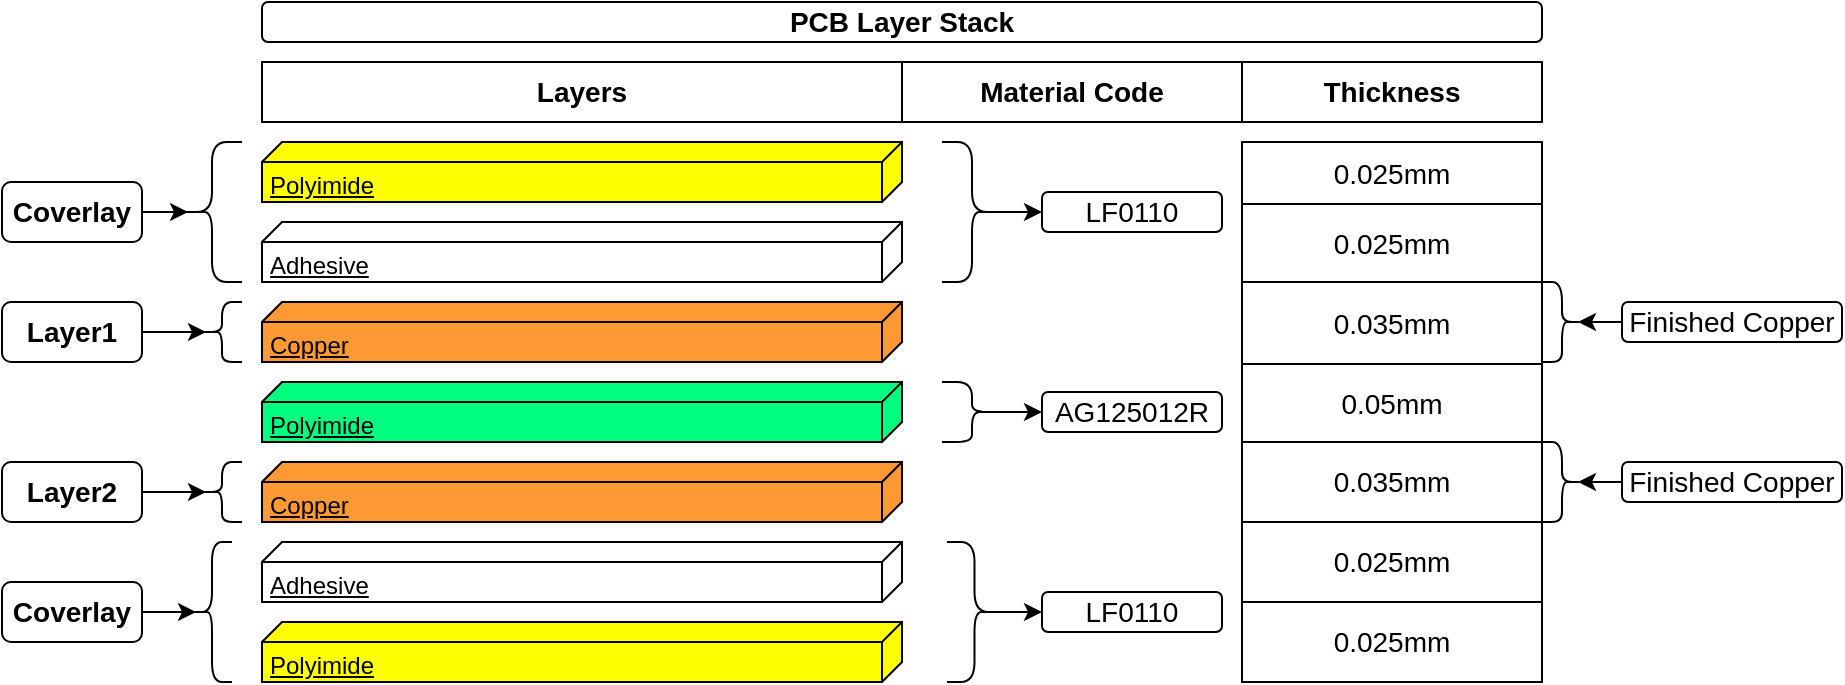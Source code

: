 <mxfile version="19.0.3" type="device"><diagram id="L3yjX5gbWD5hoNmATNxw" name="Page-1"><mxGraphModel dx="1278" dy="649" grid="1" gridSize="10" guides="1" tooltips="1" connect="1" arrows="1" fold="1" page="1" pageScale="1" pageWidth="1600" pageHeight="1200" math="0" shadow="0"><root><mxCell id="0"/><mxCell id="1" parent="0"/><mxCell id="v72u69S4gU-zFDKQ9_0Q-1" value="Polyimide" style="verticalAlign=top;align=left;spacingTop=8;spacingLeft=2;spacingRight=12;shape=cube;size=10;direction=south;fontStyle=4;html=1;fillColor=#FFFF00;" vertex="1" parent="1"><mxGeometry x="200" y="190" width="320" height="30" as="geometry"/></mxCell><mxCell id="v72u69S4gU-zFDKQ9_0Q-2" value="Polyimide" style="verticalAlign=top;align=left;spacingTop=8;spacingLeft=2;spacingRight=12;shape=cube;size=10;direction=south;fontStyle=4;html=1;fillColor=#FFFF00;" vertex="1" parent="1"><mxGeometry x="200" y="430" width="320" height="30" as="geometry"/></mxCell><mxCell id="v72u69S4gU-zFDKQ9_0Q-3" value="Adhesive" style="verticalAlign=top;align=left;spacingTop=8;spacingLeft=2;spacingRight=12;shape=cube;size=10;direction=south;fontStyle=4;html=1;" vertex="1" parent="1"><mxGeometry x="200" y="390" width="320" height="30" as="geometry"/></mxCell><mxCell id="v72u69S4gU-zFDKQ9_0Q-4" value="Copper" style="verticalAlign=top;align=left;spacingTop=8;spacingLeft=2;spacingRight=12;shape=cube;size=10;direction=south;fontStyle=4;html=1;fillColor=#FF9933;" vertex="1" parent="1"><mxGeometry x="200" y="350" width="320" height="30" as="geometry"/></mxCell><mxCell id="v72u69S4gU-zFDKQ9_0Q-5" value="Polyimide" style="verticalAlign=top;align=left;spacingTop=8;spacingLeft=2;spacingRight=12;shape=cube;size=10;direction=south;fontStyle=4;html=1;fillColor=#00FF80;" vertex="1" parent="1"><mxGeometry x="200" y="310" width="320" height="30" as="geometry"/></mxCell><mxCell id="v72u69S4gU-zFDKQ9_0Q-6" value="Copper" style="verticalAlign=top;align=left;spacingTop=8;spacingLeft=2;spacingRight=12;shape=cube;size=10;direction=south;fontStyle=4;html=1;fillColor=#FF9933;" vertex="1" parent="1"><mxGeometry x="200" y="270" width="320" height="30" as="geometry"/></mxCell><mxCell id="v72u69S4gU-zFDKQ9_0Q-7" value="Adhesive" style="verticalAlign=top;align=left;spacingTop=8;spacingLeft=2;spacingRight=12;shape=cube;size=10;direction=south;fontStyle=4;html=1;" vertex="1" parent="1"><mxGeometry x="200" y="230" width="320" height="30" as="geometry"/></mxCell><mxCell id="v72u69S4gU-zFDKQ9_0Q-11" value="" style="shape=curlyBracket;whiteSpace=wrap;html=1;rounded=1;" vertex="1" parent="1"><mxGeometry x="160" y="190" width="30" height="70" as="geometry"/></mxCell><mxCell id="v72u69S4gU-zFDKQ9_0Q-13" style="edgeStyle=orthogonalEdgeStyle;rounded=0;orthogonalLoop=1;jettySize=auto;html=1;exitX=1;exitY=0.5;exitDx=0;exitDy=0;entryX=0.1;entryY=0.5;entryDx=0;entryDy=0;entryPerimeter=0;fontSize=14;" edge="1" parent="1" target="v72u69S4gU-zFDKQ9_0Q-11"><mxGeometry relative="1" as="geometry"><mxPoint x="140" y="225" as="sourcePoint"/></mxGeometry></mxCell><mxCell id="v72u69S4gU-zFDKQ9_0Q-14" value="" style="shape=curlyBracket;whiteSpace=wrap;html=1;rounded=1;fontSize=14;" vertex="1" parent="1"><mxGeometry x="170" y="270" width="20" height="30" as="geometry"/></mxCell><mxCell id="v72u69S4gU-zFDKQ9_0Q-16" style="edgeStyle=orthogonalEdgeStyle;rounded=0;orthogonalLoop=1;jettySize=auto;html=1;exitX=1;exitY=0.5;exitDx=0;exitDy=0;entryX=0.1;entryY=0.5;entryDx=0;entryDy=0;entryPerimeter=0;fontSize=14;" edge="1" parent="1" target="v72u69S4gU-zFDKQ9_0Q-14"><mxGeometry relative="1" as="geometry"><mxPoint x="140" y="285" as="sourcePoint"/></mxGeometry></mxCell><mxCell id="v72u69S4gU-zFDKQ9_0Q-17" value="" style="shape=curlyBracket;whiteSpace=wrap;html=1;rounded=1;fontSize=14;" vertex="1" parent="1"><mxGeometry x="170" y="350" width="20" height="30" as="geometry"/></mxCell><mxCell id="v72u69S4gU-zFDKQ9_0Q-19" style="edgeStyle=orthogonalEdgeStyle;rounded=0;orthogonalLoop=1;jettySize=auto;html=1;exitX=1;exitY=0.5;exitDx=0;exitDy=0;entryX=0.1;entryY=0.5;entryDx=0;entryDy=0;entryPerimeter=0;fontSize=14;" edge="1" parent="1" target="v72u69S4gU-zFDKQ9_0Q-17"><mxGeometry relative="1" as="geometry"><mxPoint x="140" y="365" as="sourcePoint"/></mxGeometry></mxCell><mxCell id="v72u69S4gU-zFDKQ9_0Q-20" value="" style="shape=curlyBracket;whiteSpace=wrap;html=1;rounded=1;fontSize=14;" vertex="1" parent="1"><mxGeometry x="165" y="390" width="20" height="70" as="geometry"/></mxCell><mxCell id="v72u69S4gU-zFDKQ9_0Q-22" style="edgeStyle=orthogonalEdgeStyle;rounded=0;orthogonalLoop=1;jettySize=auto;html=1;exitX=1;exitY=0.5;exitDx=0;exitDy=0;entryX=0.1;entryY=0.5;entryDx=0;entryDy=0;entryPerimeter=0;fontSize=14;" edge="1" parent="1" target="v72u69S4gU-zFDKQ9_0Q-20"><mxGeometry relative="1" as="geometry"><mxPoint x="140" y="425" as="sourcePoint"/></mxGeometry></mxCell><mxCell id="v72u69S4gU-zFDKQ9_0Q-26" style="edgeStyle=orthogonalEdgeStyle;rounded=0;orthogonalLoop=1;jettySize=auto;html=1;exitX=0.1;exitY=0.5;exitDx=0;exitDy=0;exitPerimeter=0;entryX=0;entryY=0.5;entryDx=0;entryDy=0;fontSize=14;" edge="1" parent="1" source="v72u69S4gU-zFDKQ9_0Q-24" target="v72u69S4gU-zFDKQ9_0Q-25"><mxGeometry relative="1" as="geometry"/></mxCell><mxCell id="v72u69S4gU-zFDKQ9_0Q-24" value="" style="shape=curlyBracket;whiteSpace=wrap;html=1;rounded=1;flipH=1;fontSize=14;fillColor=#336600;" vertex="1" parent="1"><mxGeometry x="540" y="190" width="30" height="70" as="geometry"/></mxCell><mxCell id="v72u69S4gU-zFDKQ9_0Q-25" value="LF0110" style="rounded=1;whiteSpace=wrap;html=1;fontSize=14;fillColor=#FFFFFF;" vertex="1" parent="1"><mxGeometry x="590" y="215" width="90" height="20" as="geometry"/></mxCell><mxCell id="v72u69S4gU-zFDKQ9_0Q-29" style="edgeStyle=orthogonalEdgeStyle;rounded=0;orthogonalLoop=1;jettySize=auto;html=1;exitX=0.1;exitY=0.5;exitDx=0;exitDy=0;exitPerimeter=0;entryX=0;entryY=0.5;entryDx=0;entryDy=0;fontSize=14;" edge="1" parent="1" source="v72u69S4gU-zFDKQ9_0Q-27" target="v72u69S4gU-zFDKQ9_0Q-28"><mxGeometry relative="1" as="geometry"/></mxCell><mxCell id="v72u69S4gU-zFDKQ9_0Q-27" value="" style="shape=curlyBracket;whiteSpace=wrap;html=1;rounded=1;flipH=1;fontSize=14;fillColor=#FFFFFF;" vertex="1" parent="1"><mxGeometry x="540" y="310" width="30" height="30" as="geometry"/></mxCell><mxCell id="v72u69S4gU-zFDKQ9_0Q-28" value="AG125012R" style="rounded=1;whiteSpace=wrap;html=1;fontSize=14;fillColor=#FFFFFF;" vertex="1" parent="1"><mxGeometry x="590" y="315" width="90" height="20" as="geometry"/></mxCell><mxCell id="v72u69S4gU-zFDKQ9_0Q-32" style="edgeStyle=orthogonalEdgeStyle;rounded=0;orthogonalLoop=1;jettySize=auto;html=1;exitX=0.1;exitY=0.5;exitDx=0;exitDy=0;exitPerimeter=0;entryX=0;entryY=0.5;entryDx=0;entryDy=0;fontSize=14;" edge="1" parent="1" source="v72u69S4gU-zFDKQ9_0Q-30" target="v72u69S4gU-zFDKQ9_0Q-31"><mxGeometry relative="1" as="geometry"/></mxCell><mxCell id="v72u69S4gU-zFDKQ9_0Q-30" value="" style="shape=curlyBracket;whiteSpace=wrap;html=1;rounded=1;flipH=1;fontSize=14;fillColor=#FFFFFF;" vertex="1" parent="1"><mxGeometry x="542.5" y="390" width="27.5" height="70" as="geometry"/></mxCell><mxCell id="v72u69S4gU-zFDKQ9_0Q-31" value="LF0110" style="rounded=1;whiteSpace=wrap;html=1;fontSize=14;fillColor=#FFFFFF;" vertex="1" parent="1"><mxGeometry x="590" y="415" width="90" height="20" as="geometry"/></mxCell><mxCell id="v72u69S4gU-zFDKQ9_0Q-34" value="" style="shape=table;startSize=0;container=1;collapsible=0;childLayout=tableLayout;fontSize=14;fillColor=#FFFFFF;" vertex="1" parent="1"><mxGeometry x="690" y="190" width="150" height="270" as="geometry"/></mxCell><mxCell id="v72u69S4gU-zFDKQ9_0Q-35" value="" style="shape=tableRow;horizontal=0;startSize=0;swimlaneHead=0;swimlaneBody=0;top=0;left=0;bottom=0;right=0;collapsible=0;dropTarget=0;fillColor=none;points=[[0,0.5],[1,0.5]];portConstraint=eastwest;fontSize=14;" vertex="1" parent="v72u69S4gU-zFDKQ9_0Q-34"><mxGeometry width="150" height="31" as="geometry"/></mxCell><mxCell id="v72u69S4gU-zFDKQ9_0Q-36" value="0.025mm" style="shape=partialRectangle;html=1;whiteSpace=wrap;connectable=0;overflow=hidden;fillColor=none;top=0;left=0;bottom=0;right=0;pointerEvents=1;fontSize=14;" vertex="1" parent="v72u69S4gU-zFDKQ9_0Q-35"><mxGeometry width="150" height="31" as="geometry"><mxRectangle width="150" height="31" as="alternateBounds"/></mxGeometry></mxCell><mxCell id="v72u69S4gU-zFDKQ9_0Q-37" value="" style="shape=tableRow;horizontal=0;startSize=0;swimlaneHead=0;swimlaneBody=0;top=0;left=0;bottom=0;right=0;collapsible=0;dropTarget=0;fillColor=none;points=[[0,0.5],[1,0.5]];portConstraint=eastwest;fontSize=14;" vertex="1" parent="v72u69S4gU-zFDKQ9_0Q-34"><mxGeometry y="31" width="150" height="39" as="geometry"/></mxCell><mxCell id="v72u69S4gU-zFDKQ9_0Q-38" value="0.025mm" style="shape=partialRectangle;html=1;whiteSpace=wrap;connectable=0;overflow=hidden;fillColor=none;top=0;left=0;bottom=0;right=0;pointerEvents=1;fontSize=14;" vertex="1" parent="v72u69S4gU-zFDKQ9_0Q-37"><mxGeometry width="150" height="39" as="geometry"><mxRectangle width="150" height="39" as="alternateBounds"/></mxGeometry></mxCell><mxCell id="v72u69S4gU-zFDKQ9_0Q-39" value="" style="shape=tableRow;horizontal=0;startSize=0;swimlaneHead=0;swimlaneBody=0;top=0;left=0;bottom=0;right=0;collapsible=0;dropTarget=0;fillColor=none;points=[[0,0.5],[1,0.5]];portConstraint=eastwest;fontSize=14;" vertex="1" parent="v72u69S4gU-zFDKQ9_0Q-34"><mxGeometry y="70" width="150" height="41" as="geometry"/></mxCell><mxCell id="v72u69S4gU-zFDKQ9_0Q-40" value="0.035mm" style="shape=partialRectangle;html=1;whiteSpace=wrap;connectable=0;overflow=hidden;fillColor=none;top=0;left=0;bottom=0;right=0;pointerEvents=1;fontSize=14;" vertex="1" parent="v72u69S4gU-zFDKQ9_0Q-39"><mxGeometry width="150" height="41" as="geometry"><mxRectangle width="150" height="41" as="alternateBounds"/></mxGeometry></mxCell><mxCell id="v72u69S4gU-zFDKQ9_0Q-41" value="" style="shape=tableRow;horizontal=0;startSize=0;swimlaneHead=0;swimlaneBody=0;top=0;left=0;bottom=0;right=0;collapsible=0;dropTarget=0;fillColor=none;points=[[0,0.5],[1,0.5]];portConstraint=eastwest;fontSize=14;" vertex="1" parent="v72u69S4gU-zFDKQ9_0Q-34"><mxGeometry y="111" width="150" height="39" as="geometry"/></mxCell><mxCell id="v72u69S4gU-zFDKQ9_0Q-42" value="0.05mm" style="shape=partialRectangle;html=1;whiteSpace=wrap;connectable=0;overflow=hidden;fillColor=none;top=0;left=0;bottom=0;right=0;pointerEvents=1;fontSize=14;" vertex="1" parent="v72u69S4gU-zFDKQ9_0Q-41"><mxGeometry width="150" height="39" as="geometry"><mxRectangle width="150" height="39" as="alternateBounds"/></mxGeometry></mxCell><mxCell id="v72u69S4gU-zFDKQ9_0Q-43" value="" style="shape=tableRow;horizontal=0;startSize=0;swimlaneHead=0;swimlaneBody=0;top=0;left=0;bottom=0;right=0;collapsible=0;dropTarget=0;fillColor=none;points=[[0,0.5],[1,0.5]];portConstraint=eastwest;fontSize=14;" vertex="1" parent="v72u69S4gU-zFDKQ9_0Q-34"><mxGeometry y="150" width="150" height="40" as="geometry"/></mxCell><mxCell id="v72u69S4gU-zFDKQ9_0Q-44" value="0.035mm" style="shape=partialRectangle;html=1;whiteSpace=wrap;connectable=0;overflow=hidden;fillColor=none;top=0;left=0;bottom=0;right=0;pointerEvents=1;fontSize=14;" vertex="1" parent="v72u69S4gU-zFDKQ9_0Q-43"><mxGeometry width="150" height="40" as="geometry"><mxRectangle width="150" height="40" as="alternateBounds"/></mxGeometry></mxCell><mxCell id="v72u69S4gU-zFDKQ9_0Q-45" value="" style="shape=tableRow;horizontal=0;startSize=0;swimlaneHead=0;swimlaneBody=0;top=0;left=0;bottom=0;right=0;collapsible=0;dropTarget=0;fillColor=none;points=[[0,0.5],[1,0.5]];portConstraint=eastwest;fontSize=14;" vertex="1" parent="v72u69S4gU-zFDKQ9_0Q-34"><mxGeometry y="190" width="150" height="40" as="geometry"/></mxCell><mxCell id="v72u69S4gU-zFDKQ9_0Q-46" value="0.025mm" style="shape=partialRectangle;html=1;whiteSpace=wrap;connectable=0;overflow=hidden;fillColor=none;top=0;left=0;bottom=0;right=0;pointerEvents=1;fontSize=14;" vertex="1" parent="v72u69S4gU-zFDKQ9_0Q-45"><mxGeometry width="150" height="40" as="geometry"><mxRectangle width="150" height="40" as="alternateBounds"/></mxGeometry></mxCell><mxCell id="v72u69S4gU-zFDKQ9_0Q-47" value="" style="shape=tableRow;horizontal=0;startSize=0;swimlaneHead=0;swimlaneBody=0;top=0;left=0;bottom=0;right=0;collapsible=0;dropTarget=0;fillColor=none;points=[[0,0.5],[1,0.5]];portConstraint=eastwest;fontSize=14;" vertex="1" parent="v72u69S4gU-zFDKQ9_0Q-34"><mxGeometry y="230" width="150" height="40" as="geometry"/></mxCell><mxCell id="v72u69S4gU-zFDKQ9_0Q-48" value="0.025mm" style="shape=partialRectangle;html=1;whiteSpace=wrap;connectable=0;overflow=hidden;fillColor=none;top=0;left=0;bottom=0;right=0;pointerEvents=1;fontSize=14;" vertex="1" parent="v72u69S4gU-zFDKQ9_0Q-47"><mxGeometry width="150" height="40" as="geometry"><mxRectangle width="150" height="40" as="alternateBounds"/></mxGeometry></mxCell><mxCell id="v72u69S4gU-zFDKQ9_0Q-50" value="&lt;b&gt;PCB Layer Stack&lt;/b&gt;" style="rounded=1;whiteSpace=wrap;html=1;fontSize=14;fillColor=#FFFFFF;" vertex="1" parent="1"><mxGeometry x="200" y="120" width="640" height="20" as="geometry"/></mxCell><mxCell id="v72u69S4gU-zFDKQ9_0Q-54" style="edgeStyle=orthogonalEdgeStyle;rounded=0;orthogonalLoop=1;jettySize=auto;html=1;exitX=0;exitY=0.5;exitDx=0;exitDy=0;entryX=0.1;entryY=0.5;entryDx=0;entryDy=0;entryPerimeter=0;fontSize=14;" edge="1" parent="1" target="v72u69S4gU-zFDKQ9_0Q-52"><mxGeometry relative="1" as="geometry"><mxPoint x="880" y="280" as="sourcePoint"/></mxGeometry></mxCell><mxCell id="v72u69S4gU-zFDKQ9_0Q-52" value="" style="shape=curlyBracket;whiteSpace=wrap;html=1;rounded=1;flipH=1;fontSize=14;fillColor=#FFFFFF;" vertex="1" parent="1"><mxGeometry x="840" y="260" width="20" height="40" as="geometry"/></mxCell><mxCell id="v72u69S4gU-zFDKQ9_0Q-58" value="&lt;b&gt;Coverlay&lt;/b&gt;" style="rounded=1;whiteSpace=wrap;html=1;fontSize=14;fillColor=#FFFFFF;" vertex="1" parent="1"><mxGeometry x="70" y="210" width="70" height="30" as="geometry"/></mxCell><mxCell id="v72u69S4gU-zFDKQ9_0Q-59" value="&lt;b&gt;Layer1&lt;/b&gt;" style="rounded=1;whiteSpace=wrap;html=1;fontSize=14;fillColor=#FFFFFF;" vertex="1" parent="1"><mxGeometry x="70" y="270" width="70" height="30" as="geometry"/></mxCell><mxCell id="v72u69S4gU-zFDKQ9_0Q-60" value="&lt;b&gt;Layer2&lt;/b&gt;" style="rounded=1;whiteSpace=wrap;html=1;fontSize=14;fillColor=#FFFFFF;" vertex="1" parent="1"><mxGeometry x="70" y="350" width="70" height="30" as="geometry"/></mxCell><mxCell id="v72u69S4gU-zFDKQ9_0Q-61" value="&lt;b&gt;Coverlay&lt;/b&gt;" style="rounded=1;whiteSpace=wrap;html=1;fontSize=14;fillColor=#FFFFFF;" vertex="1" parent="1"><mxGeometry x="70" y="410" width="70" height="30" as="geometry"/></mxCell><mxCell id="v72u69S4gU-zFDKQ9_0Q-62" value="" style="shape=curlyBracket;whiteSpace=wrap;html=1;rounded=1;flipH=1;fontSize=14;fillColor=#FFFFFF;" vertex="1" parent="1"><mxGeometry x="840" y="340" width="20" height="40" as="geometry"/></mxCell><mxCell id="v72u69S4gU-zFDKQ9_0Q-63" value="Finished Copper" style="rounded=1;whiteSpace=wrap;html=1;fontSize=14;fillColor=#FFFFFF;" vertex="1" parent="1"><mxGeometry x="880" y="270" width="110" height="20" as="geometry"/></mxCell><mxCell id="v72u69S4gU-zFDKQ9_0Q-64" style="edgeStyle=orthogonalEdgeStyle;rounded=0;orthogonalLoop=1;jettySize=auto;html=1;exitX=0;exitY=0.5;exitDx=0;exitDy=0;entryX=0.1;entryY=0.5;entryDx=0;entryDy=0;entryPerimeter=0;fontSize=14;" edge="1" parent="1"><mxGeometry relative="1" as="geometry"><mxPoint x="880" y="360" as="sourcePoint"/><mxPoint x="858" y="360" as="targetPoint"/></mxGeometry></mxCell><mxCell id="v72u69S4gU-zFDKQ9_0Q-65" value="Finished Copper" style="rounded=1;whiteSpace=wrap;html=1;fontSize=14;fillColor=#FFFFFF;" vertex="1" parent="1"><mxGeometry x="880" y="350" width="110" height="20" as="geometry"/></mxCell><mxCell id="v72u69S4gU-zFDKQ9_0Q-71" value="" style="shape=table;startSize=0;container=1;collapsible=0;childLayout=tableLayout;fontSize=14;fillColor=#FFFFFF;" vertex="1" parent="1"><mxGeometry x="200" y="150" width="640" height="30" as="geometry"/></mxCell><mxCell id="v72u69S4gU-zFDKQ9_0Q-72" value="" style="shape=tableRow;horizontal=0;startSize=0;swimlaneHead=0;swimlaneBody=0;top=0;left=0;bottom=0;right=0;collapsible=0;dropTarget=0;fillColor=none;points=[[0,0.5],[1,0.5]];portConstraint=eastwest;fontSize=14;" vertex="1" parent="v72u69S4gU-zFDKQ9_0Q-71"><mxGeometry width="640" height="30" as="geometry"/></mxCell><mxCell id="v72u69S4gU-zFDKQ9_0Q-73" value="&lt;b&gt;Layers&lt;/b&gt;" style="shape=partialRectangle;html=1;whiteSpace=wrap;connectable=0;overflow=hidden;fillColor=none;top=0;left=0;bottom=0;right=0;pointerEvents=1;fontSize=14;" vertex="1" parent="v72u69S4gU-zFDKQ9_0Q-72"><mxGeometry width="320" height="30" as="geometry"><mxRectangle width="320" height="30" as="alternateBounds"/></mxGeometry></mxCell><mxCell id="v72u69S4gU-zFDKQ9_0Q-74" value="&lt;b&gt;Material Code&lt;/b&gt;" style="shape=partialRectangle;html=1;whiteSpace=wrap;connectable=0;overflow=hidden;fillColor=none;top=0;left=0;bottom=0;right=0;pointerEvents=1;fontSize=14;" vertex="1" parent="v72u69S4gU-zFDKQ9_0Q-72"><mxGeometry x="320" width="170" height="30" as="geometry"><mxRectangle width="170" height="30" as="alternateBounds"/></mxGeometry></mxCell><mxCell id="v72u69S4gU-zFDKQ9_0Q-75" value="&lt;b&gt;Thickness&lt;/b&gt;" style="shape=partialRectangle;html=1;whiteSpace=wrap;connectable=0;overflow=hidden;fillColor=none;top=0;left=0;bottom=0;right=0;pointerEvents=1;fontSize=14;" vertex="1" parent="v72u69S4gU-zFDKQ9_0Q-72"><mxGeometry x="490" width="150" height="30" as="geometry"><mxRectangle width="150" height="30" as="alternateBounds"/></mxGeometry></mxCell></root></mxGraphModel></diagram></mxfile>